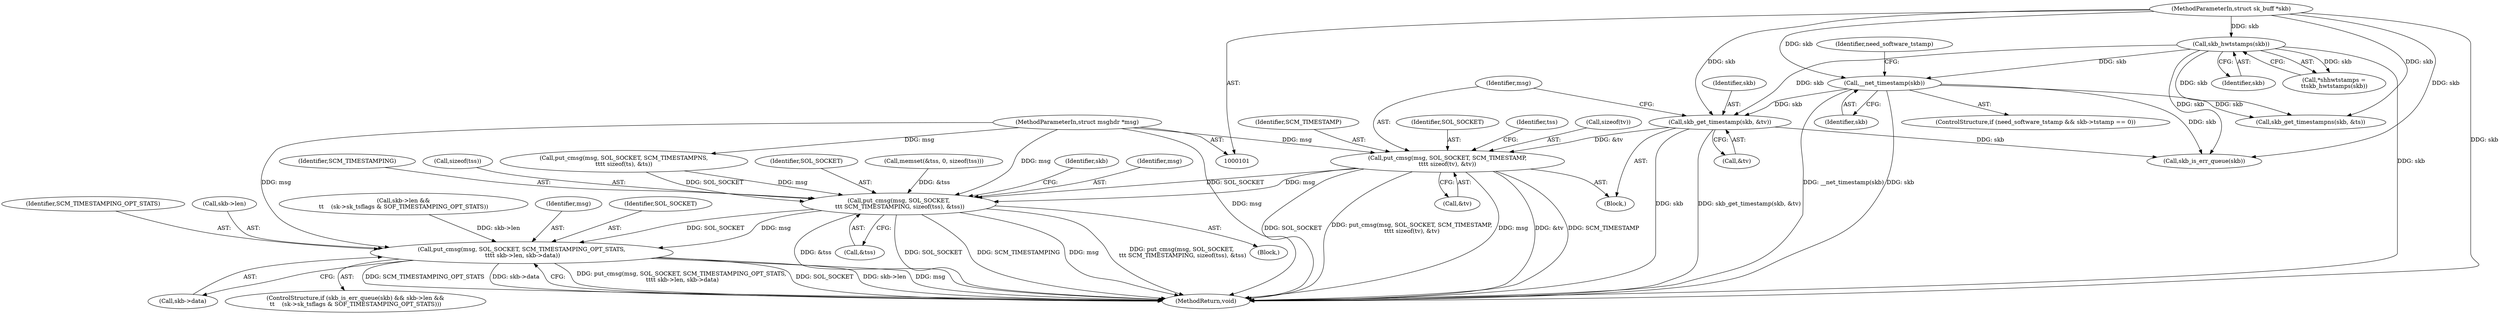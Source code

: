 digraph "0_linux_4ef1b2869447411ad3ef91ad7d4891a83c1a509a_2@pointer" {
"1000146" [label="(Call,put_cmsg(msg, SOL_SOCKET, SCM_TIMESTAMP,\n\t\t\t\t sizeof(tv), &tv))"];
"1000102" [label="(MethodParameterIn,struct msghdr *msg)"];
"1000142" [label="(Call,skb_get_timestamp(skb, &tv))"];
"1000120" [label="(Call,skb_hwtstamps(skb))"];
"1000104" [label="(MethodParameterIn,struct sk_buff *skb)"];
"1000130" [label="(Call,__net_timestamp(skb))"];
"1000219" [label="(Call,put_cmsg(msg, SOL_SOCKET,\n \t\t\t SCM_TIMESTAMPING, sizeof(tss), &tss))"];
"1000240" [label="(Call,put_cmsg(msg, SOL_SOCKET, SCM_TIMESTAMPING_OPT_STATS,\n \t\t\t\t skb->len, skb->data))"];
"1000219" [label="(Call,put_cmsg(msg, SOL_SOCKET,\n \t\t\t SCM_TIMESTAMPING, sizeof(tss), &tss))"];
"1000218" [label="(Block,)"];
"1000142" [label="(Call,skb_get_timestamp(skb, &tv))"];
"1000118" [label="(Call,*shhwtstamps =\n\t\tskb_hwtstamps(skb))"];
"1000149" [label="(Identifier,SCM_TIMESTAMP)"];
"1000130" [label="(Call,__net_timestamp(skb))"];
"1000161" [label="(Call,put_cmsg(msg, SOL_SOCKET, SCM_TIMESTAMPNS,\n\t\t\t\t sizeof(ts), &ts))"];
"1000243" [label="(Identifier,SCM_TIMESTAMPING_OPT_STATS)"];
"1000169" [label="(Call,memset(&tss, 0, sizeof(tss)))"];
"1000244" [label="(Call,skb->len)"];
"1000120" [label="(Call,skb_hwtstamps(skb))"];
"1000230" [label="(Identifier,skb)"];
"1000148" [label="(Identifier,SOL_SOCKET)"];
"1000143" [label="(Identifier,skb)"];
"1000157" [label="(Call,skb_get_timestampns(skb, &ts))"];
"1000171" [label="(Identifier,tss)"];
"1000122" [label="(ControlStructure,if (need_software_tstamp && skb->tstamp == 0))"];
"1000140" [label="(Block,)"];
"1000104" [label="(MethodParameterIn,struct sk_buff *skb)"];
"1000144" [label="(Call,&tv)"];
"1000102" [label="(MethodParameterIn,struct msghdr *msg)"];
"1000247" [label="(Call,skb->data)"];
"1000240" [label="(Call,put_cmsg(msg, SOL_SOCKET, SCM_TIMESTAMPING_OPT_STATS,\n \t\t\t\t skb->len, skb->data))"];
"1000241" [label="(Identifier,msg)"];
"1000220" [label="(Identifier,msg)"];
"1000147" [label="(Identifier,msg)"];
"1000150" [label="(Call,sizeof(tv))"];
"1000242" [label="(Identifier,SOL_SOCKET)"];
"1000222" [label="(Identifier,SCM_TIMESTAMPING)"];
"1000133" [label="(Identifier,need_software_tstamp)"];
"1000227" [label="(ControlStructure,if (skb_is_err_queue(skb) && skb->len &&\n\t\t    (sk->sk_tsflags & SOF_TIMESTAMPING_OPT_STATS)))"];
"1000223" [label="(Call,sizeof(tss))"];
"1000152" [label="(Call,&tv)"];
"1000231" [label="(Call,skb->len &&\n\t\t    (sk->sk_tsflags & SOF_TIMESTAMPING_OPT_STATS))"];
"1000225" [label="(Call,&tss)"];
"1000131" [label="(Identifier,skb)"];
"1000250" [label="(MethodReturn,void)"];
"1000121" [label="(Identifier,skb)"];
"1000146" [label="(Call,put_cmsg(msg, SOL_SOCKET, SCM_TIMESTAMP,\n\t\t\t\t sizeof(tv), &tv))"];
"1000221" [label="(Identifier,SOL_SOCKET)"];
"1000229" [label="(Call,skb_is_err_queue(skb))"];
"1000146" -> "1000140"  [label="AST: "];
"1000146" -> "1000152"  [label="CFG: "];
"1000147" -> "1000146"  [label="AST: "];
"1000148" -> "1000146"  [label="AST: "];
"1000149" -> "1000146"  [label="AST: "];
"1000150" -> "1000146"  [label="AST: "];
"1000152" -> "1000146"  [label="AST: "];
"1000171" -> "1000146"  [label="CFG: "];
"1000146" -> "1000250"  [label="DDG: &tv"];
"1000146" -> "1000250"  [label="DDG: SCM_TIMESTAMP"];
"1000146" -> "1000250"  [label="DDG: SOL_SOCKET"];
"1000146" -> "1000250"  [label="DDG: put_cmsg(msg, SOL_SOCKET, SCM_TIMESTAMP,\n\t\t\t\t sizeof(tv), &tv)"];
"1000146" -> "1000250"  [label="DDG: msg"];
"1000102" -> "1000146"  [label="DDG: msg"];
"1000142" -> "1000146"  [label="DDG: &tv"];
"1000146" -> "1000219"  [label="DDG: msg"];
"1000146" -> "1000219"  [label="DDG: SOL_SOCKET"];
"1000102" -> "1000101"  [label="AST: "];
"1000102" -> "1000250"  [label="DDG: msg"];
"1000102" -> "1000161"  [label="DDG: msg"];
"1000102" -> "1000219"  [label="DDG: msg"];
"1000102" -> "1000240"  [label="DDG: msg"];
"1000142" -> "1000140"  [label="AST: "];
"1000142" -> "1000144"  [label="CFG: "];
"1000143" -> "1000142"  [label="AST: "];
"1000144" -> "1000142"  [label="AST: "];
"1000147" -> "1000142"  [label="CFG: "];
"1000142" -> "1000250"  [label="DDG: skb_get_timestamp(skb, &tv)"];
"1000142" -> "1000250"  [label="DDG: skb"];
"1000120" -> "1000142"  [label="DDG: skb"];
"1000130" -> "1000142"  [label="DDG: skb"];
"1000104" -> "1000142"  [label="DDG: skb"];
"1000142" -> "1000229"  [label="DDG: skb"];
"1000120" -> "1000118"  [label="AST: "];
"1000120" -> "1000121"  [label="CFG: "];
"1000121" -> "1000120"  [label="AST: "];
"1000118" -> "1000120"  [label="CFG: "];
"1000120" -> "1000250"  [label="DDG: skb"];
"1000120" -> "1000118"  [label="DDG: skb"];
"1000104" -> "1000120"  [label="DDG: skb"];
"1000120" -> "1000130"  [label="DDG: skb"];
"1000120" -> "1000157"  [label="DDG: skb"];
"1000120" -> "1000229"  [label="DDG: skb"];
"1000104" -> "1000101"  [label="AST: "];
"1000104" -> "1000250"  [label="DDG: skb"];
"1000104" -> "1000130"  [label="DDG: skb"];
"1000104" -> "1000157"  [label="DDG: skb"];
"1000104" -> "1000229"  [label="DDG: skb"];
"1000130" -> "1000122"  [label="AST: "];
"1000130" -> "1000131"  [label="CFG: "];
"1000131" -> "1000130"  [label="AST: "];
"1000133" -> "1000130"  [label="CFG: "];
"1000130" -> "1000250"  [label="DDG: __net_timestamp(skb)"];
"1000130" -> "1000250"  [label="DDG: skb"];
"1000130" -> "1000157"  [label="DDG: skb"];
"1000130" -> "1000229"  [label="DDG: skb"];
"1000219" -> "1000218"  [label="AST: "];
"1000219" -> "1000225"  [label="CFG: "];
"1000220" -> "1000219"  [label="AST: "];
"1000221" -> "1000219"  [label="AST: "];
"1000222" -> "1000219"  [label="AST: "];
"1000223" -> "1000219"  [label="AST: "];
"1000225" -> "1000219"  [label="AST: "];
"1000230" -> "1000219"  [label="CFG: "];
"1000219" -> "1000250"  [label="DDG: put_cmsg(msg, SOL_SOCKET,\n \t\t\t SCM_TIMESTAMPING, sizeof(tss), &tss)"];
"1000219" -> "1000250"  [label="DDG: &tss"];
"1000219" -> "1000250"  [label="DDG: SOL_SOCKET"];
"1000219" -> "1000250"  [label="DDG: SCM_TIMESTAMPING"];
"1000219" -> "1000250"  [label="DDG: msg"];
"1000161" -> "1000219"  [label="DDG: msg"];
"1000161" -> "1000219"  [label="DDG: SOL_SOCKET"];
"1000169" -> "1000219"  [label="DDG: &tss"];
"1000219" -> "1000240"  [label="DDG: msg"];
"1000219" -> "1000240"  [label="DDG: SOL_SOCKET"];
"1000240" -> "1000227"  [label="AST: "];
"1000240" -> "1000247"  [label="CFG: "];
"1000241" -> "1000240"  [label="AST: "];
"1000242" -> "1000240"  [label="AST: "];
"1000243" -> "1000240"  [label="AST: "];
"1000244" -> "1000240"  [label="AST: "];
"1000247" -> "1000240"  [label="AST: "];
"1000250" -> "1000240"  [label="CFG: "];
"1000240" -> "1000250"  [label="DDG: put_cmsg(msg, SOL_SOCKET, SCM_TIMESTAMPING_OPT_STATS,\n \t\t\t\t skb->len, skb->data)"];
"1000240" -> "1000250"  [label="DDG: SOL_SOCKET"];
"1000240" -> "1000250"  [label="DDG: skb->len"];
"1000240" -> "1000250"  [label="DDG: msg"];
"1000240" -> "1000250"  [label="DDG: SCM_TIMESTAMPING_OPT_STATS"];
"1000240" -> "1000250"  [label="DDG: skb->data"];
"1000231" -> "1000240"  [label="DDG: skb->len"];
}
